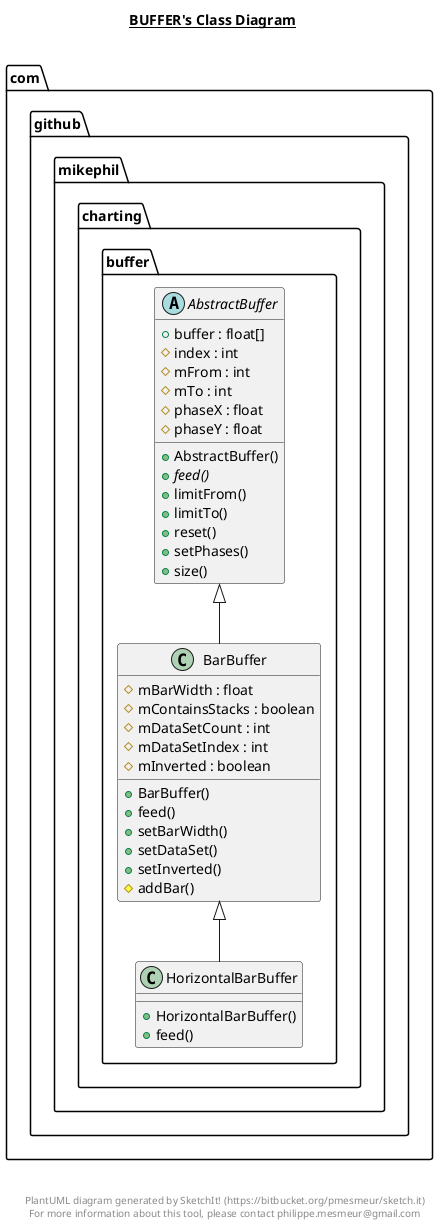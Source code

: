 @startuml

title __BUFFER's Class Diagram__\n

  namespace com.github.mikephil.charting.buffer {
    abstract class com.github.mikephil.charting.buffer.AbstractBuffer {
        + buffer : float[]
        # index : int
        # mFrom : int
        # mTo : int
        # phaseX : float
        # phaseY : float
        + AbstractBuffer()
        {abstract} + feed()
        + limitFrom()
        + limitTo()
        + reset()
        + setPhases()
        + size()
    }
  }
  

  namespace com.github.mikephil.charting.buffer {
    class com.github.mikephil.charting.buffer.BarBuffer {
        # mBarWidth : float
        # mContainsStacks : boolean
        # mDataSetCount : int
        # mDataSetIndex : int
        # mInverted : boolean
        + BarBuffer()
        + feed()
        + setBarWidth()
        + setDataSet()
        + setInverted()
        # addBar()
    }
  }
  

  namespace com.github.mikephil.charting.buffer {
    class com.github.mikephil.charting.buffer.HorizontalBarBuffer {
        + HorizontalBarBuffer()
        + feed()
    }
  }
  

  com.github.mikephil.charting.buffer.BarBuffer -up-|> com.github.mikephil.charting.buffer.AbstractBuffer
  com.github.mikephil.charting.buffer.HorizontalBarBuffer -up-|> com.github.mikephil.charting.buffer.BarBuffer


right footer


PlantUML diagram generated by SketchIt! (https://bitbucket.org/pmesmeur/sketch.it)
For more information about this tool, please contact philippe.mesmeur@gmail.com
endfooter

@enduml
